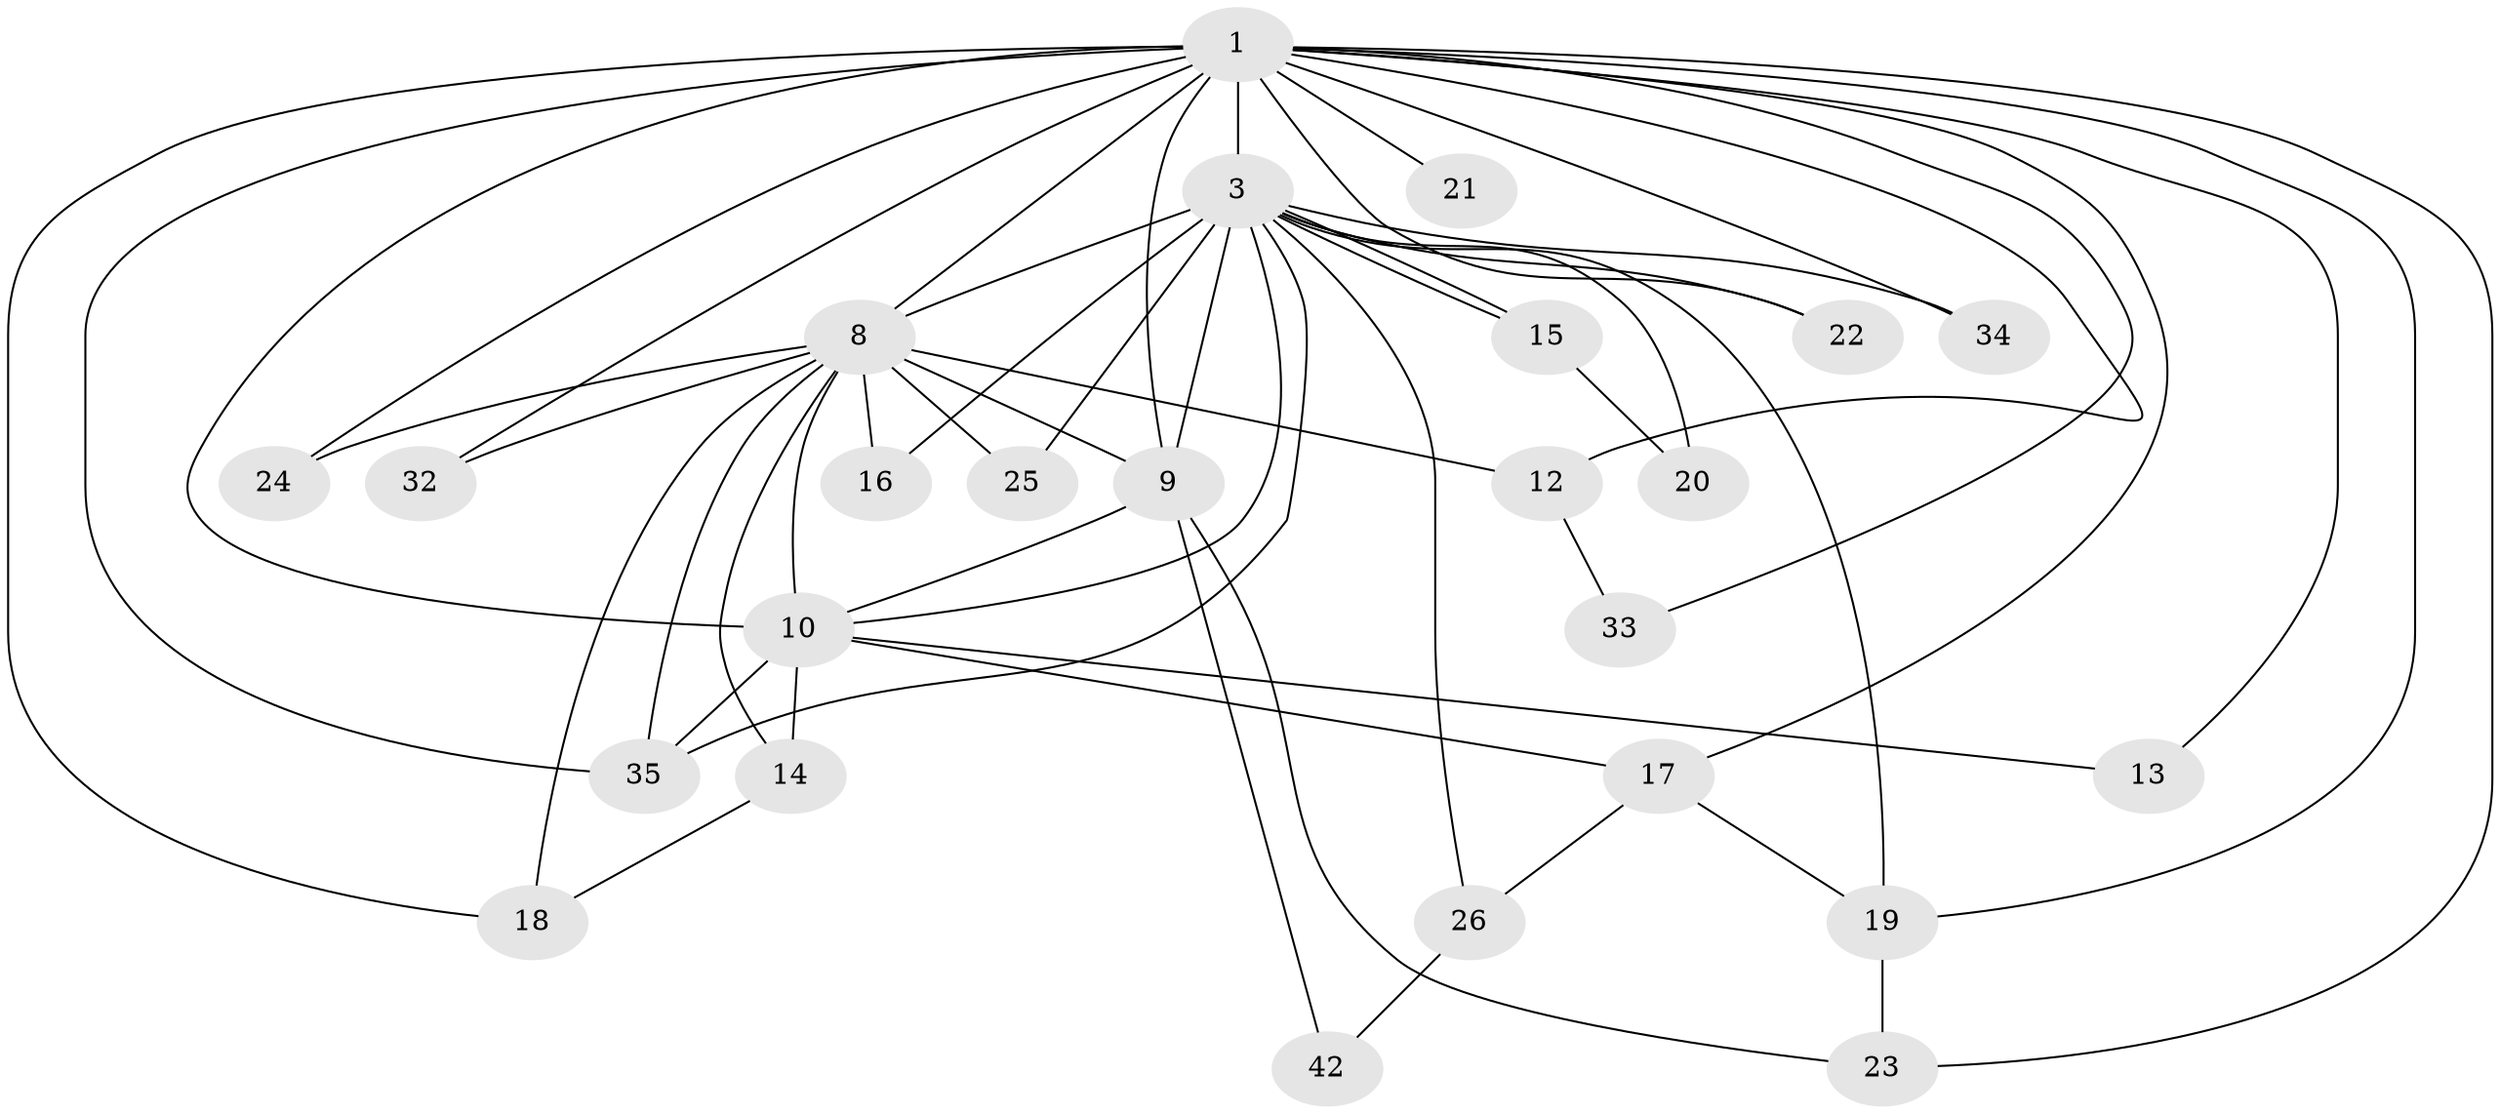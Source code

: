 // original degree distribution, {13: 0.0392156862745098, 10: 0.0196078431372549, 19: 0.058823529411764705, 14: 0.0196078431372549, 21: 0.0196078431372549, 11: 0.0196078431372549, 15: 0.0196078431372549, 3: 0.17647058823529413, 4: 0.058823529411764705, 2: 0.5490196078431373, 5: 0.0196078431372549}
// Generated by graph-tools (version 1.1) at 2025/13/03/09/25 04:13:46]
// undirected, 25 vertices, 54 edges
graph export_dot {
graph [start="1"]
  node [color=gray90,style=filled];
  1 [super="+2"];
  3 [super="+6+46+37"];
  8 [super="+11+43+49"];
  9;
  10 [super="+50"];
  12;
  13;
  14;
  15;
  16;
  17;
  18;
  19;
  20;
  21;
  22;
  23 [super="+36"];
  24;
  25;
  26;
  32;
  33;
  34;
  35 [super="+48"];
  42;
  1 -- 3 [weight=13];
  1 -- 8 [weight=6];
  1 -- 9 [weight=5];
  1 -- 10 [weight=7];
  1 -- 13;
  1 -- 32;
  1 -- 12 [weight=2];
  1 -- 17;
  1 -- 18;
  1 -- 19;
  1 -- 21;
  1 -- 22;
  1 -- 23;
  1 -- 24;
  1 -- 33;
  1 -- 34 [weight=2];
  1 -- 35;
  3 -- 8 [weight=4];
  3 -- 9 [weight=2];
  3 -- 10 [weight=2];
  3 -- 15;
  3 -- 15;
  3 -- 20;
  3 -- 22;
  3 -- 25;
  3 -- 26;
  3 -- 34;
  3 -- 35;
  3 -- 16;
  3 -- 19 [weight=2];
  8 -- 9;
  8 -- 10;
  8 -- 14;
  8 -- 16;
  8 -- 18;
  8 -- 24;
  8 -- 25;
  8 -- 32;
  8 -- 35;
  8 -- 12;
  9 -- 10;
  9 -- 42;
  9 -- 23;
  10 -- 13;
  10 -- 14;
  10 -- 17;
  10 -- 35;
  12 -- 33;
  14 -- 18;
  15 -- 20;
  17 -- 19;
  17 -- 26;
  19 -- 23;
  26 -- 42;
}
